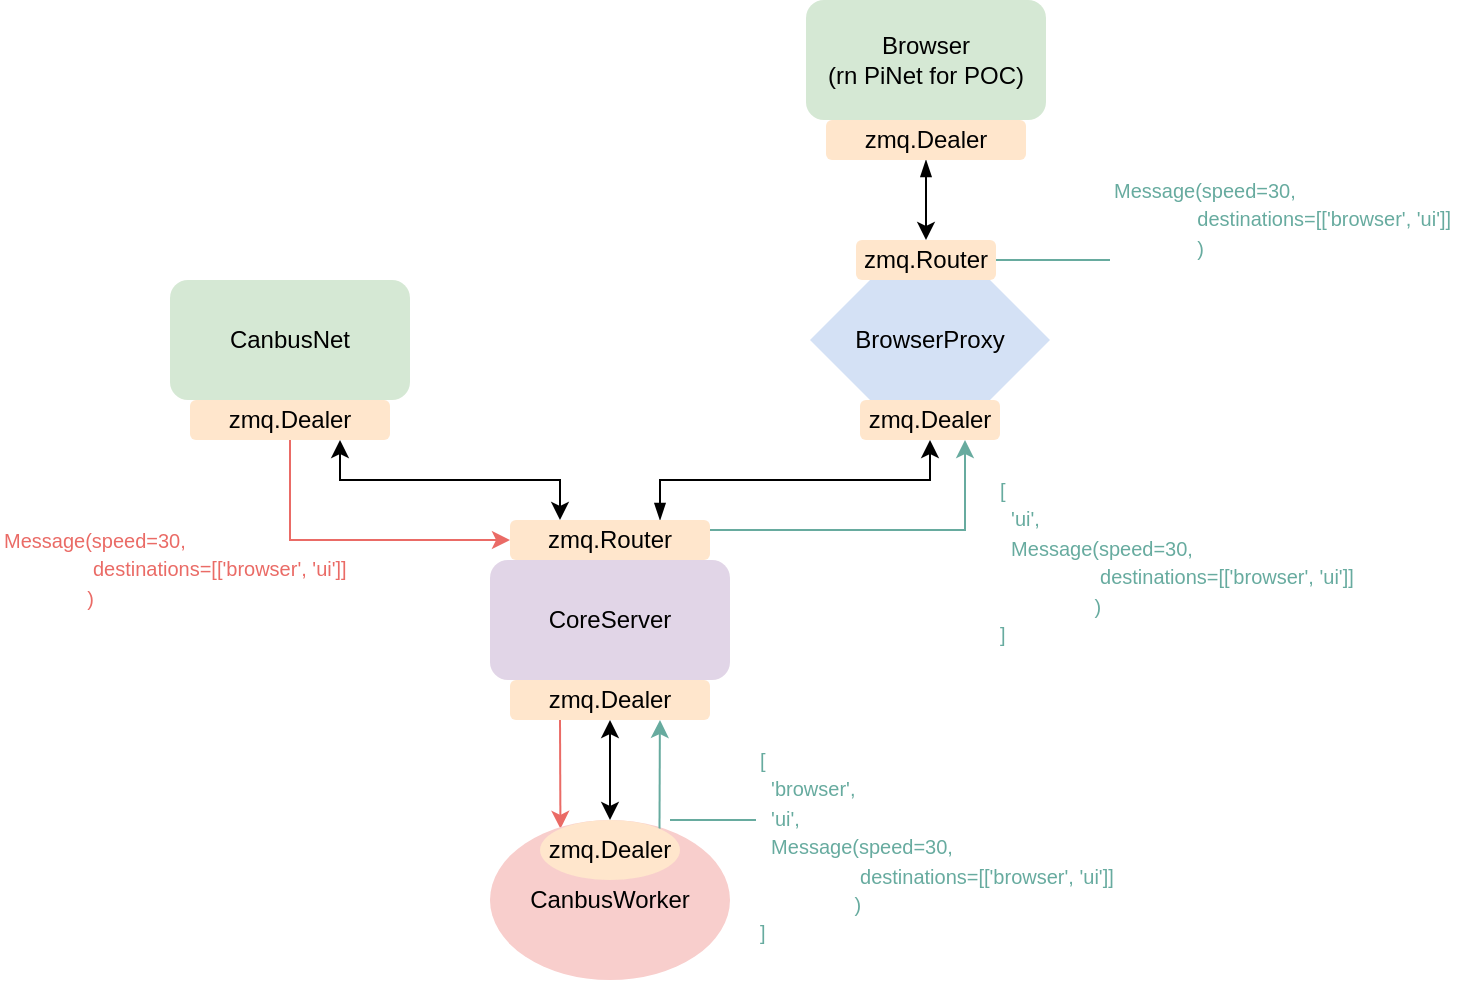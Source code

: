 <mxfile version="12.2.4" pages="1"><diagram id="vKv257kPIdaIieWC6IZQ" name="Page-1"><mxGraphModel dx="884" dy="602" grid="1" gridSize="10" guides="1" tooltips="1" connect="1" arrows="1" fold="1" page="1" pageScale="1" pageWidth="827" pageHeight="1169" background="#FFFFFF" math="0" shadow="0"><root><mxCell id="0"/><mxCell id="1" parent="0"/><mxCell id="2" value="CanbusNet" style="rounded=1;whiteSpace=wrap;html=1;fillColor=#d5e8d4;strokeColor=none;fontColor=#000000;" parent="1" vertex="1"><mxGeometry x="120" y="260" width="120" height="60" as="geometry"/></mxCell><mxCell id="3" value="CoreServer" style="rounded=1;whiteSpace=wrap;html=1;fillColor=#e1d5e7;strokeColor=none;fontColor=#000000;" parent="1" vertex="1"><mxGeometry x="280" y="400" width="120" height="60" as="geometry"/></mxCell><mxCell id="4" value="Browser&lt;br&gt;(rn PiNet for POC)" style="rounded=1;whiteSpace=wrap;html=1;fillColor=#d5e8d4;strokeColor=none;fontColor=#000000;" parent="1" vertex="1"><mxGeometry x="438" y="120" width="120" height="60" as="geometry"/></mxCell><mxCell id="50" style="edgeStyle=orthogonalEdgeStyle;rounded=0;orthogonalLoop=1;jettySize=auto;html=1;exitX=0.75;exitY=0;exitDx=0;exitDy=0;entryX=0.5;entryY=1;entryDx=0;entryDy=0;startArrow=blockThin;startFill=1;" parent="1" source="5" target="48" edge="1"><mxGeometry relative="1" as="geometry"/></mxCell><mxCell id="57" style="edgeStyle=orthogonalEdgeStyle;rounded=0;orthogonalLoop=1;jettySize=auto;html=1;exitX=1;exitY=0.25;exitDx=0;exitDy=0;entryX=0.75;entryY=1;entryDx=0;entryDy=0;fillColor=#d5e8d4;strokeColor=#67AB9F;" parent="1" source="5" target="48" edge="1"><mxGeometry relative="1" as="geometry"/></mxCell><mxCell id="5" value="zmq.Router" style="rounded=1;whiteSpace=wrap;html=1;fillColor=#ffe6cc;strokeColor=none;fontColor=#000000;" parent="1" vertex="1"><mxGeometry x="290" y="380" width="100" height="20" as="geometry"/></mxCell><mxCell id="21" style="edgeStyle=orthogonalEdgeStyle;rounded=0;orthogonalLoop=1;jettySize=auto;html=1;exitX=0.5;exitY=1;exitDx=0;exitDy=0;entryX=0.5;entryY=0;entryDx=0;entryDy=0;startArrow=classic;startFill=1;strokeColor=#000000;" parent="1" source="10" target="20" edge="1"><mxGeometry relative="1" as="geometry"/></mxCell><mxCell id="35" style="edgeStyle=orthogonalEdgeStyle;rounded=0;jumpStyle=arc;jumpSize=10;orthogonalLoop=1;jettySize=auto;html=1;exitX=0.25;exitY=1;exitDx=0;exitDy=0;entryX=0;entryY=0;entryDx=0;entryDy=0;startArrow=none;startFill=0;endArrow=classic;endFill=1;strokeColor=#EA6B66;" parent="1" source="10" target="20" edge="1"><mxGeometry relative="1" as="geometry"/></mxCell><mxCell id="10" value="zmq.Dealer" style="rounded=1;whiteSpace=wrap;html=1;strokeColor=none;fillColor=#ffe6cc;fontColor=#000000;" parent="1" vertex="1"><mxGeometry x="290" y="460" width="100" height="20" as="geometry"/></mxCell><mxCell id="13" style="edgeStyle=orthogonalEdgeStyle;rounded=0;orthogonalLoop=1;jettySize=auto;html=1;exitX=0.75;exitY=1;exitDx=0;exitDy=0;entryX=0.25;entryY=0;entryDx=0;entryDy=0;startArrow=classic;startFill=1;strokeColor=#000000;" parent="1" source="11" target="5" edge="1"><mxGeometry relative="1" as="geometry"/></mxCell><mxCell id="39" style="edgeStyle=orthogonalEdgeStyle;rounded=0;jumpStyle=arc;jumpSize=10;orthogonalLoop=1;jettySize=auto;html=1;exitX=0.5;exitY=1;exitDx=0;exitDy=0;startArrow=none;startFill=0;endArrow=classic;endFill=1;strokeColor=#EA6B66;entryX=0;entryY=0.5;entryDx=0;entryDy=0;" parent="1" source="11" target="5" edge="1"><mxGeometry relative="1" as="geometry"><mxPoint x="190" y="390" as="targetPoint"/><Array as="points"><mxPoint x="180" y="390"/></Array></mxGeometry></mxCell><mxCell id="11" value="zmq.Dealer" style="rounded=1;whiteSpace=wrap;html=1;fillColor=#ffe6cc;strokeColor=none;fontColor=#000000;" parent="1" vertex="1"><mxGeometry x="130" y="320" width="100" height="20" as="geometry"/></mxCell><mxCell id="52" style="edgeStyle=orthogonalEdgeStyle;rounded=0;orthogonalLoop=1;jettySize=auto;html=1;exitX=0.5;exitY=1;exitDx=0;exitDy=0;entryX=0.5;entryY=0;entryDx=0;entryDy=0;startArrow=blockThin;startFill=1;" parent="1" source="12" target="49" edge="1"><mxGeometry relative="1" as="geometry"/></mxCell><mxCell id="12" value="zmq.Dealer" style="rounded=1;whiteSpace=wrap;html=1;fillColor=#ffe6cc;strokeColor=none;fontColor=#000000;" parent="1" vertex="1"><mxGeometry x="448" y="180" width="100" height="20" as="geometry"/></mxCell><mxCell id="18" value="CanbusWorker" style="ellipse;whiteSpace=wrap;html=1;fillColor=#f8cecc;strokeColor=none;fontColor=#000000;" parent="1" vertex="1"><mxGeometry x="280" y="530" width="120" height="80" as="geometry"/></mxCell><mxCell id="36" style="edgeStyle=orthogonalEdgeStyle;rounded=0;jumpStyle=arc;jumpSize=10;orthogonalLoop=1;jettySize=auto;html=1;exitX=1;exitY=0;exitDx=0;exitDy=0;entryX=0.75;entryY=1;entryDx=0;entryDy=0;startArrow=none;startFill=0;endArrow=classic;endFill=1;strokeColor=#67AB9F;" parent="1" source="20" target="10" edge="1"><mxGeometry relative="1" as="geometry"/></mxCell><mxCell id="20" value="zmq.Dealer" style="ellipse;whiteSpace=wrap;html=1;fillColor=#ffe6cc;strokeColor=none;fontColor=#000000;" parent="1" vertex="1"><mxGeometry x="305" y="530" width="70" height="30" as="geometry"/></mxCell><mxCell id="24" value="&lt;font size=&quot;1&quot; color=&quot;#ea6b66&quot;&gt;Message(speed=30,&lt;br&gt;&amp;nbsp; &amp;nbsp; &amp;nbsp; &amp;nbsp; &amp;nbsp; &amp;nbsp; &amp;nbsp; &amp;nbsp; destinations=[['browser', 'ui']]&lt;br&gt;&amp;nbsp; &amp;nbsp; &amp;nbsp; &amp;nbsp; &amp;nbsp; &amp;nbsp; &amp;nbsp; &amp;nbsp;)&lt;br&gt;&lt;br&gt;&lt;/font&gt;" style="text;html=1;resizable=0;points=[];autosize=1;align=left;verticalAlign=top;spacingTop=-4;" parent="1" vertex="1"><mxGeometry x="35" y="380" width="190" height="60" as="geometry"/></mxCell><mxCell id="41" style="edgeStyle=orthogonalEdgeStyle;rounded=0;jumpStyle=arc;jumpSize=10;orthogonalLoop=1;jettySize=auto;html=1;startArrow=none;startFill=0;endArrow=none;endFill=0;strokeColor=#67AB9F;" parent="1" source="33" edge="1"><mxGeometry relative="1" as="geometry"><mxPoint x="370" y="530" as="targetPoint"/><Array as="points"><mxPoint x="400" y="530"/><mxPoint x="400" y="530"/></Array></mxGeometry></mxCell><mxCell id="33" value="&lt;font size=&quot;1&quot;&gt;&lt;font color=&quot;#67ab9f&quot;&gt;[&lt;br&gt;&amp;nbsp; 'browser',&lt;br&gt;&amp;nbsp; 'ui',&lt;br&gt;&amp;nbsp; Message(speed=30,&lt;br&gt;&amp;nbsp; &amp;nbsp; &amp;nbsp; &amp;nbsp; &amp;nbsp; &amp;nbsp; &amp;nbsp; &amp;nbsp; &amp;nbsp; destinations=[['browser', 'ui']]&lt;br&gt;&amp;nbsp; &amp;nbsp; &amp;nbsp; &amp;nbsp; &amp;nbsp; &amp;nbsp; &amp;nbsp; &amp;nbsp; &amp;nbsp;)&lt;br&gt;]&lt;/font&gt;&lt;br&gt;&lt;/font&gt;" style="text;html=1;resizable=0;points=[];autosize=1;align=left;verticalAlign=top;spacingTop=-4;" parent="1" vertex="1"><mxGeometry x="413" y="490" width="190" height="100" as="geometry"/></mxCell><mxCell id="44" value="&lt;font size=&quot;1&quot;&gt;&lt;font color=&quot;#67ab9f&quot;&gt;[&lt;br&gt;&amp;nbsp; 'ui',&lt;br&gt;&amp;nbsp; Message(speed=30,&lt;br&gt;&amp;nbsp; &amp;nbsp; &amp;nbsp; &amp;nbsp; &amp;nbsp; &amp;nbsp; &amp;nbsp; &amp;nbsp; &amp;nbsp; destinations=[['browser', 'ui']]&lt;br&gt;&amp;nbsp; &amp;nbsp; &amp;nbsp; &amp;nbsp; &amp;nbsp; &amp;nbsp; &amp;nbsp; &amp;nbsp; &amp;nbsp;)&lt;br&gt;]&lt;/font&gt;&lt;br&gt;&lt;/font&gt;" style="text;html=1;resizable=0;points=[];autosize=1;align=left;verticalAlign=top;spacingTop=-4;" parent="1" vertex="1"><mxGeometry x="533" y="355" width="190" height="90" as="geometry"/></mxCell><mxCell id="47" value="BrowserProxy" style="shape=hexagon;perimeter=hexagonPerimeter2;whiteSpace=wrap;html=1;fillColor=#D4E1F5;strokeColor=none;" parent="1" vertex="1"><mxGeometry x="440" y="260" width="120" height="60" as="geometry"/></mxCell><mxCell id="48" value="zmq.Dealer" style="rounded=1;whiteSpace=wrap;html=1;fillColor=#ffe6cc;strokeColor=none;fontColor=#000000;" parent="1" vertex="1"><mxGeometry x="465" y="320" width="70" height="20" as="geometry"/></mxCell><mxCell id="59" style="edgeStyle=orthogonalEdgeStyle;rounded=0;orthogonalLoop=1;jettySize=auto;html=1;exitX=1;exitY=0.5;exitDx=0;exitDy=0;strokeColor=#67AB9F;fillColor=#97D077;endArrow=none;endFill=0;" parent="1" source="49" edge="1"><mxGeometry relative="1" as="geometry"><mxPoint x="590" y="250" as="targetPoint"/></mxGeometry></mxCell><mxCell id="49" value="zmq.Router" style="rounded=1;whiteSpace=wrap;html=1;fillColor=#ffe6cc;strokeColor=none;fontColor=#000000;" parent="1" vertex="1"><mxGeometry x="463" y="240" width="70" height="20" as="geometry"/></mxCell><mxCell id="61" value="&lt;font size=&quot;1&quot;&gt;&lt;font color=&quot;#67ab9f&quot;&gt;Message(speed=30,&lt;br&gt;&amp;nbsp; &amp;nbsp; &amp;nbsp; &amp;nbsp; &amp;nbsp; &amp;nbsp; &amp;nbsp; &amp;nbsp;destinations=[['browser', 'ui']]&lt;br&gt;&amp;nbsp; &amp;nbsp; &amp;nbsp; &amp;nbsp; &amp;nbsp; &amp;nbsp; &amp;nbsp; &amp;nbsp;)&lt;/font&gt;&lt;br&gt;&lt;/font&gt;" style="text;html=1;resizable=0;points=[];autosize=1;align=left;verticalAlign=top;spacingTop=-4;" parent="1" vertex="1"><mxGeometry x="590" y="205" width="180" height="40" as="geometry"/></mxCell></root></mxGraphModel></diagram></mxfile>
